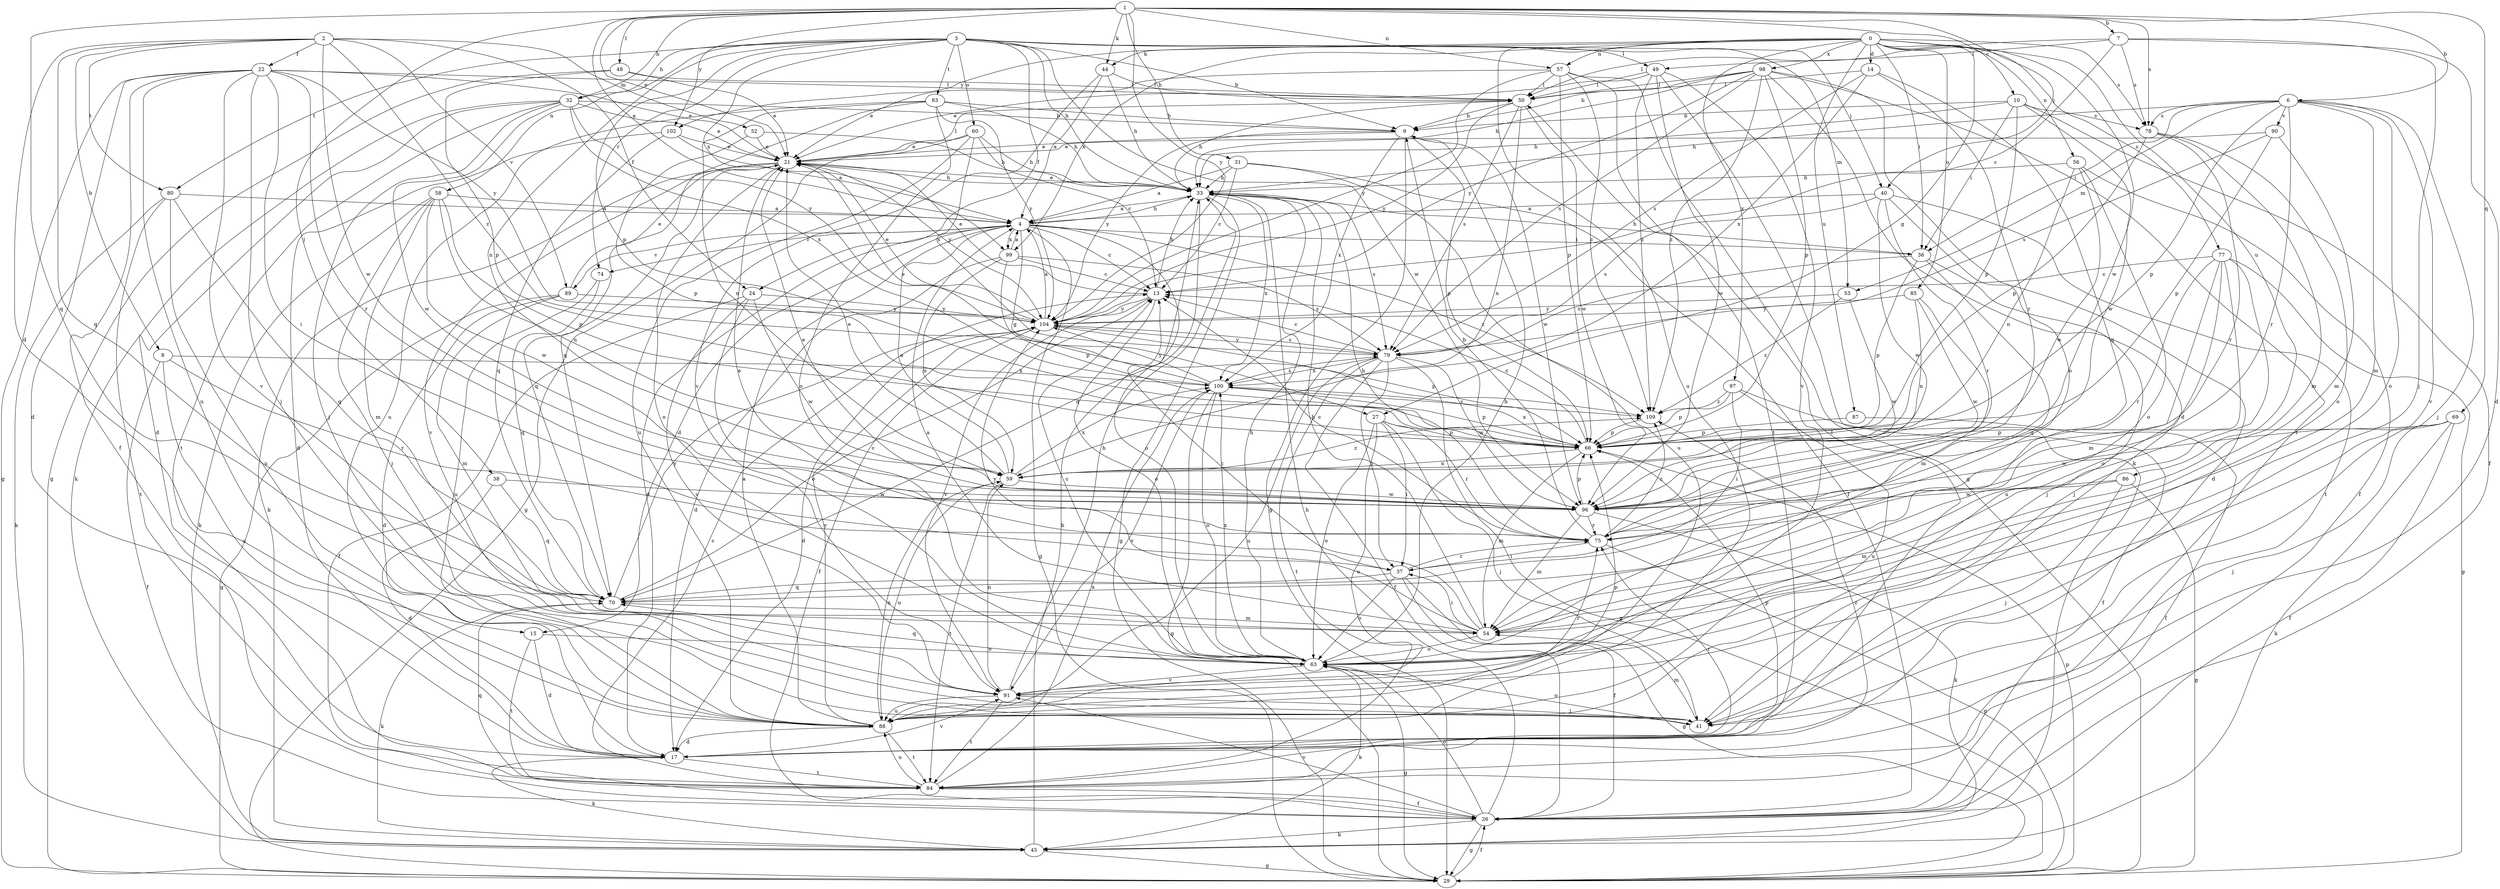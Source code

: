 strict digraph  {
0;
1;
2;
3;
4;
6;
7;
8;
9;
10;
13;
14;
15;
17;
21;
22;
24;
26;
27;
29;
31;
32;
33;
36;
37;
38;
40;
41;
44;
45;
48;
49;
50;
52;
53;
54;
56;
57;
58;
59;
60;
63;
66;
69;
70;
74;
75;
77;
78;
79;
80;
83;
84;
85;
86;
87;
88;
89;
90;
91;
96;
97;
98;
99;
100;
102;
104;
109;
0 -> 14  [label=d];
0 -> 27  [label=g];
0 -> 36  [label=i];
0 -> 44  [label=k];
0 -> 56  [label=n];
0 -> 57  [label=n];
0 -> 77  [label=s];
0 -> 78  [label=s];
0 -> 85  [label=u];
0 -> 86  [label=u];
0 -> 87  [label=u];
0 -> 88  [label=u];
0 -> 96  [label=w];
0 -> 97  [label=x];
0 -> 98  [label=x];
0 -> 99  [label=x];
0 -> 102  [label=y];
1 -> 4  [label=a];
1 -> 6  [label=b];
1 -> 7  [label=b];
1 -> 10  [label=c];
1 -> 21  [label=e];
1 -> 31  [label=h];
1 -> 32  [label=h];
1 -> 38  [label=j];
1 -> 40  [label=j];
1 -> 44  [label=k];
1 -> 48  [label=l];
1 -> 57  [label=n];
1 -> 69  [label=q];
1 -> 70  [label=q];
1 -> 78  [label=s];
1 -> 102  [label=y];
1 -> 104  [label=y];
2 -> 8  [label=b];
2 -> 15  [label=d];
2 -> 22  [label=f];
2 -> 24  [label=f];
2 -> 52  [label=m];
2 -> 70  [label=q];
2 -> 80  [label=t];
2 -> 89  [label=v];
2 -> 96  [label=w];
2 -> 109  [label=z];
3 -> 9  [label=b];
3 -> 24  [label=f];
3 -> 32  [label=h];
3 -> 33  [label=h];
3 -> 40  [label=j];
3 -> 49  [label=l];
3 -> 53  [label=m];
3 -> 58  [label=n];
3 -> 59  [label=n];
3 -> 60  [label=o];
3 -> 66  [label=p];
3 -> 74  [label=r];
3 -> 80  [label=t];
3 -> 83  [label=t];
3 -> 96  [label=w];
3 -> 99  [label=x];
4 -> 13  [label=c];
4 -> 15  [label=d];
4 -> 17  [label=d];
4 -> 27  [label=g];
4 -> 29  [label=g];
4 -> 33  [label=h];
4 -> 36  [label=i];
4 -> 63  [label=o];
4 -> 74  [label=r];
4 -> 89  [label=v];
4 -> 99  [label=x];
4 -> 109  [label=z];
6 -> 33  [label=h];
6 -> 36  [label=i];
6 -> 41  [label=j];
6 -> 53  [label=m];
6 -> 54  [label=m];
6 -> 63  [label=o];
6 -> 66  [label=p];
6 -> 75  [label=r];
6 -> 78  [label=s];
6 -> 90  [label=v];
6 -> 91  [label=v];
7 -> 13  [label=c];
7 -> 17  [label=d];
7 -> 41  [label=j];
7 -> 49  [label=l];
7 -> 50  [label=l];
7 -> 78  [label=s];
8 -> 26  [label=f];
8 -> 75  [label=r];
8 -> 88  [label=u];
8 -> 100  [label=x];
9 -> 21  [label=e];
9 -> 29  [label=g];
9 -> 66  [label=p];
9 -> 96  [label=w];
9 -> 100  [label=x];
9 -> 104  [label=y];
10 -> 9  [label=b];
10 -> 26  [label=f];
10 -> 33  [label=h];
10 -> 36  [label=i];
10 -> 66  [label=p];
10 -> 78  [label=s];
10 -> 96  [label=w];
13 -> 21  [label=e];
13 -> 33  [label=h];
13 -> 63  [label=o];
13 -> 91  [label=v];
13 -> 104  [label=y];
14 -> 50  [label=l];
14 -> 70  [label=q];
14 -> 75  [label=r];
14 -> 79  [label=s];
14 -> 100  [label=x];
15 -> 17  [label=d];
15 -> 63  [label=o];
15 -> 84  [label=t];
17 -> 45  [label=k];
17 -> 50  [label=l];
17 -> 66  [label=p];
17 -> 75  [label=r];
17 -> 84  [label=t];
17 -> 91  [label=v];
21 -> 33  [label=h];
21 -> 45  [label=k];
21 -> 50  [label=l];
21 -> 63  [label=o];
21 -> 70  [label=q];
21 -> 91  [label=v];
21 -> 104  [label=y];
22 -> 17  [label=d];
22 -> 21  [label=e];
22 -> 26  [label=f];
22 -> 29  [label=g];
22 -> 37  [label=i];
22 -> 41  [label=j];
22 -> 50  [label=l];
22 -> 75  [label=r];
22 -> 88  [label=u];
22 -> 91  [label=v];
22 -> 104  [label=y];
24 -> 26  [label=f];
24 -> 63  [label=o];
24 -> 91  [label=v];
24 -> 96  [label=w];
24 -> 104  [label=y];
26 -> 29  [label=g];
26 -> 33  [label=h];
26 -> 45  [label=k];
26 -> 63  [label=o];
26 -> 91  [label=v];
27 -> 37  [label=i];
27 -> 41  [label=j];
27 -> 63  [label=o];
27 -> 66  [label=p];
27 -> 75  [label=r];
27 -> 88  [label=u];
29 -> 26  [label=f];
29 -> 66  [label=p];
31 -> 4  [label=a];
31 -> 13  [label=c];
31 -> 26  [label=f];
31 -> 33  [label=h];
31 -> 88  [label=u];
32 -> 9  [label=b];
32 -> 17  [label=d];
32 -> 21  [label=e];
32 -> 41  [label=j];
32 -> 45  [label=k];
32 -> 84  [label=t];
32 -> 96  [label=w];
32 -> 100  [label=x];
32 -> 104  [label=y];
33 -> 4  [label=a];
33 -> 21  [label=e];
33 -> 29  [label=g];
33 -> 70  [label=q];
33 -> 79  [label=s];
33 -> 100  [label=x];
36 -> 33  [label=h];
36 -> 41  [label=j];
36 -> 66  [label=p];
36 -> 70  [label=q];
36 -> 79  [label=s];
37 -> 21  [label=e];
37 -> 26  [label=f];
37 -> 29  [label=g];
37 -> 63  [label=o];
37 -> 70  [label=q];
37 -> 75  [label=r];
38 -> 17  [label=d];
38 -> 70  [label=q];
38 -> 96  [label=w];
40 -> 4  [label=a];
40 -> 17  [label=d];
40 -> 75  [label=r];
40 -> 79  [label=s];
40 -> 84  [label=t];
40 -> 96  [label=w];
41 -> 54  [label=m];
41 -> 63  [label=o];
44 -> 4  [label=a];
44 -> 33  [label=h];
44 -> 50  [label=l];
44 -> 91  [label=v];
45 -> 29  [label=g];
45 -> 33  [label=h];
48 -> 21  [label=e];
48 -> 29  [label=g];
48 -> 50  [label=l];
48 -> 66  [label=p];
49 -> 21  [label=e];
49 -> 45  [label=k];
49 -> 50  [label=l];
49 -> 91  [label=v];
49 -> 96  [label=w];
49 -> 109  [label=z];
50 -> 9  [label=b];
50 -> 33  [label=h];
50 -> 59  [label=n];
50 -> 79  [label=s];
50 -> 96  [label=w];
50 -> 104  [label=y];
52 -> 21  [label=e];
52 -> 33  [label=h];
52 -> 66  [label=p];
53 -> 96  [label=w];
53 -> 104  [label=y];
53 -> 109  [label=z];
54 -> 4  [label=a];
54 -> 13  [label=c];
54 -> 33  [label=h];
54 -> 37  [label=i];
54 -> 63  [label=o];
54 -> 104  [label=y];
56 -> 26  [label=f];
56 -> 33  [label=h];
56 -> 59  [label=n];
56 -> 63  [label=o];
56 -> 96  [label=w];
57 -> 21  [label=e];
57 -> 29  [label=g];
57 -> 50  [label=l];
57 -> 66  [label=p];
57 -> 84  [label=t];
57 -> 104  [label=y];
57 -> 109  [label=z];
58 -> 4  [label=a];
58 -> 41  [label=j];
58 -> 45  [label=k];
58 -> 54  [label=m];
58 -> 59  [label=n];
58 -> 66  [label=p];
58 -> 96  [label=w];
59 -> 4  [label=a];
59 -> 21  [label=e];
59 -> 84  [label=t];
59 -> 88  [label=u];
59 -> 96  [label=w];
59 -> 100  [label=x];
59 -> 109  [label=z];
60 -> 13  [label=c];
60 -> 21  [label=e];
60 -> 29  [label=g];
60 -> 33  [label=h];
60 -> 79  [label=s];
60 -> 88  [label=u];
63 -> 9  [label=b];
63 -> 13  [label=c];
63 -> 29  [label=g];
63 -> 33  [label=h];
63 -> 45  [label=k];
63 -> 70  [label=q];
63 -> 91  [label=v];
63 -> 100  [label=x];
66 -> 13  [label=c];
66 -> 54  [label=m];
66 -> 59  [label=n];
66 -> 100  [label=x];
69 -> 26  [label=f];
69 -> 41  [label=j];
69 -> 45  [label=k];
69 -> 66  [label=p];
69 -> 96  [label=w];
70 -> 13  [label=c];
70 -> 45  [label=k];
70 -> 54  [label=m];
70 -> 104  [label=y];
74 -> 70  [label=q];
74 -> 88  [label=u];
75 -> 9  [label=b];
75 -> 13  [label=c];
75 -> 29  [label=g];
75 -> 33  [label=h];
75 -> 37  [label=i];
75 -> 109  [label=z];
77 -> 13  [label=c];
77 -> 29  [label=g];
77 -> 41  [label=j];
77 -> 54  [label=m];
77 -> 63  [label=o];
77 -> 75  [label=r];
77 -> 88  [label=u];
78 -> 54  [label=m];
78 -> 63  [label=o];
78 -> 66  [label=p];
78 -> 75  [label=r];
79 -> 13  [label=c];
79 -> 26  [label=f];
79 -> 29  [label=g];
79 -> 37  [label=i];
79 -> 84  [label=t];
79 -> 88  [label=u];
79 -> 96  [label=w];
79 -> 100  [label=x];
79 -> 104  [label=y];
80 -> 4  [label=a];
80 -> 45  [label=k];
80 -> 70  [label=q];
80 -> 84  [label=t];
80 -> 88  [label=u];
83 -> 9  [label=b];
83 -> 33  [label=h];
83 -> 59  [label=n];
83 -> 63  [label=o];
83 -> 70  [label=q];
83 -> 88  [label=u];
83 -> 104  [label=y];
84 -> 13  [label=c];
84 -> 26  [label=f];
84 -> 70  [label=q];
84 -> 88  [label=u];
84 -> 100  [label=x];
84 -> 109  [label=z];
85 -> 54  [label=m];
85 -> 59  [label=n];
85 -> 96  [label=w];
85 -> 104  [label=y];
86 -> 29  [label=g];
86 -> 41  [label=j];
86 -> 54  [label=m];
86 -> 96  [label=w];
87 -> 26  [label=f];
87 -> 66  [label=p];
88 -> 4  [label=a];
88 -> 17  [label=d];
88 -> 59  [label=n];
88 -> 66  [label=p];
88 -> 84  [label=t];
88 -> 104  [label=y];
89 -> 17  [label=d];
89 -> 21  [label=e];
89 -> 29  [label=g];
89 -> 54  [label=m];
89 -> 104  [label=y];
90 -> 21  [label=e];
90 -> 54  [label=m];
90 -> 66  [label=p];
90 -> 79  [label=s];
91 -> 33  [label=h];
91 -> 41  [label=j];
91 -> 59  [label=n];
91 -> 75  [label=r];
91 -> 84  [label=t];
91 -> 88  [label=u];
96 -> 21  [label=e];
96 -> 45  [label=k];
96 -> 54  [label=m];
96 -> 66  [label=p];
96 -> 75  [label=r];
97 -> 26  [label=f];
97 -> 37  [label=i];
97 -> 66  [label=p];
97 -> 88  [label=u];
97 -> 109  [label=z];
98 -> 9  [label=b];
98 -> 17  [label=d];
98 -> 33  [label=h];
98 -> 50  [label=l];
98 -> 63  [label=o];
98 -> 66  [label=p];
98 -> 79  [label=s];
98 -> 84  [label=t];
98 -> 104  [label=y];
98 -> 109  [label=z];
99 -> 4  [label=a];
99 -> 13  [label=c];
99 -> 17  [label=d];
99 -> 59  [label=n];
99 -> 66  [label=p];
99 -> 79  [label=s];
100 -> 21  [label=e];
100 -> 29  [label=g];
100 -> 63  [label=o];
100 -> 66  [label=p];
100 -> 79  [label=s];
100 -> 91  [label=v];
100 -> 104  [label=y];
100 -> 109  [label=z];
102 -> 4  [label=a];
102 -> 17  [label=d];
102 -> 21  [label=e];
102 -> 70  [label=q];
104 -> 4  [label=a];
104 -> 17  [label=d];
104 -> 21  [label=e];
104 -> 26  [label=f];
104 -> 66  [label=p];
104 -> 79  [label=s];
109 -> 66  [label=p];
}
